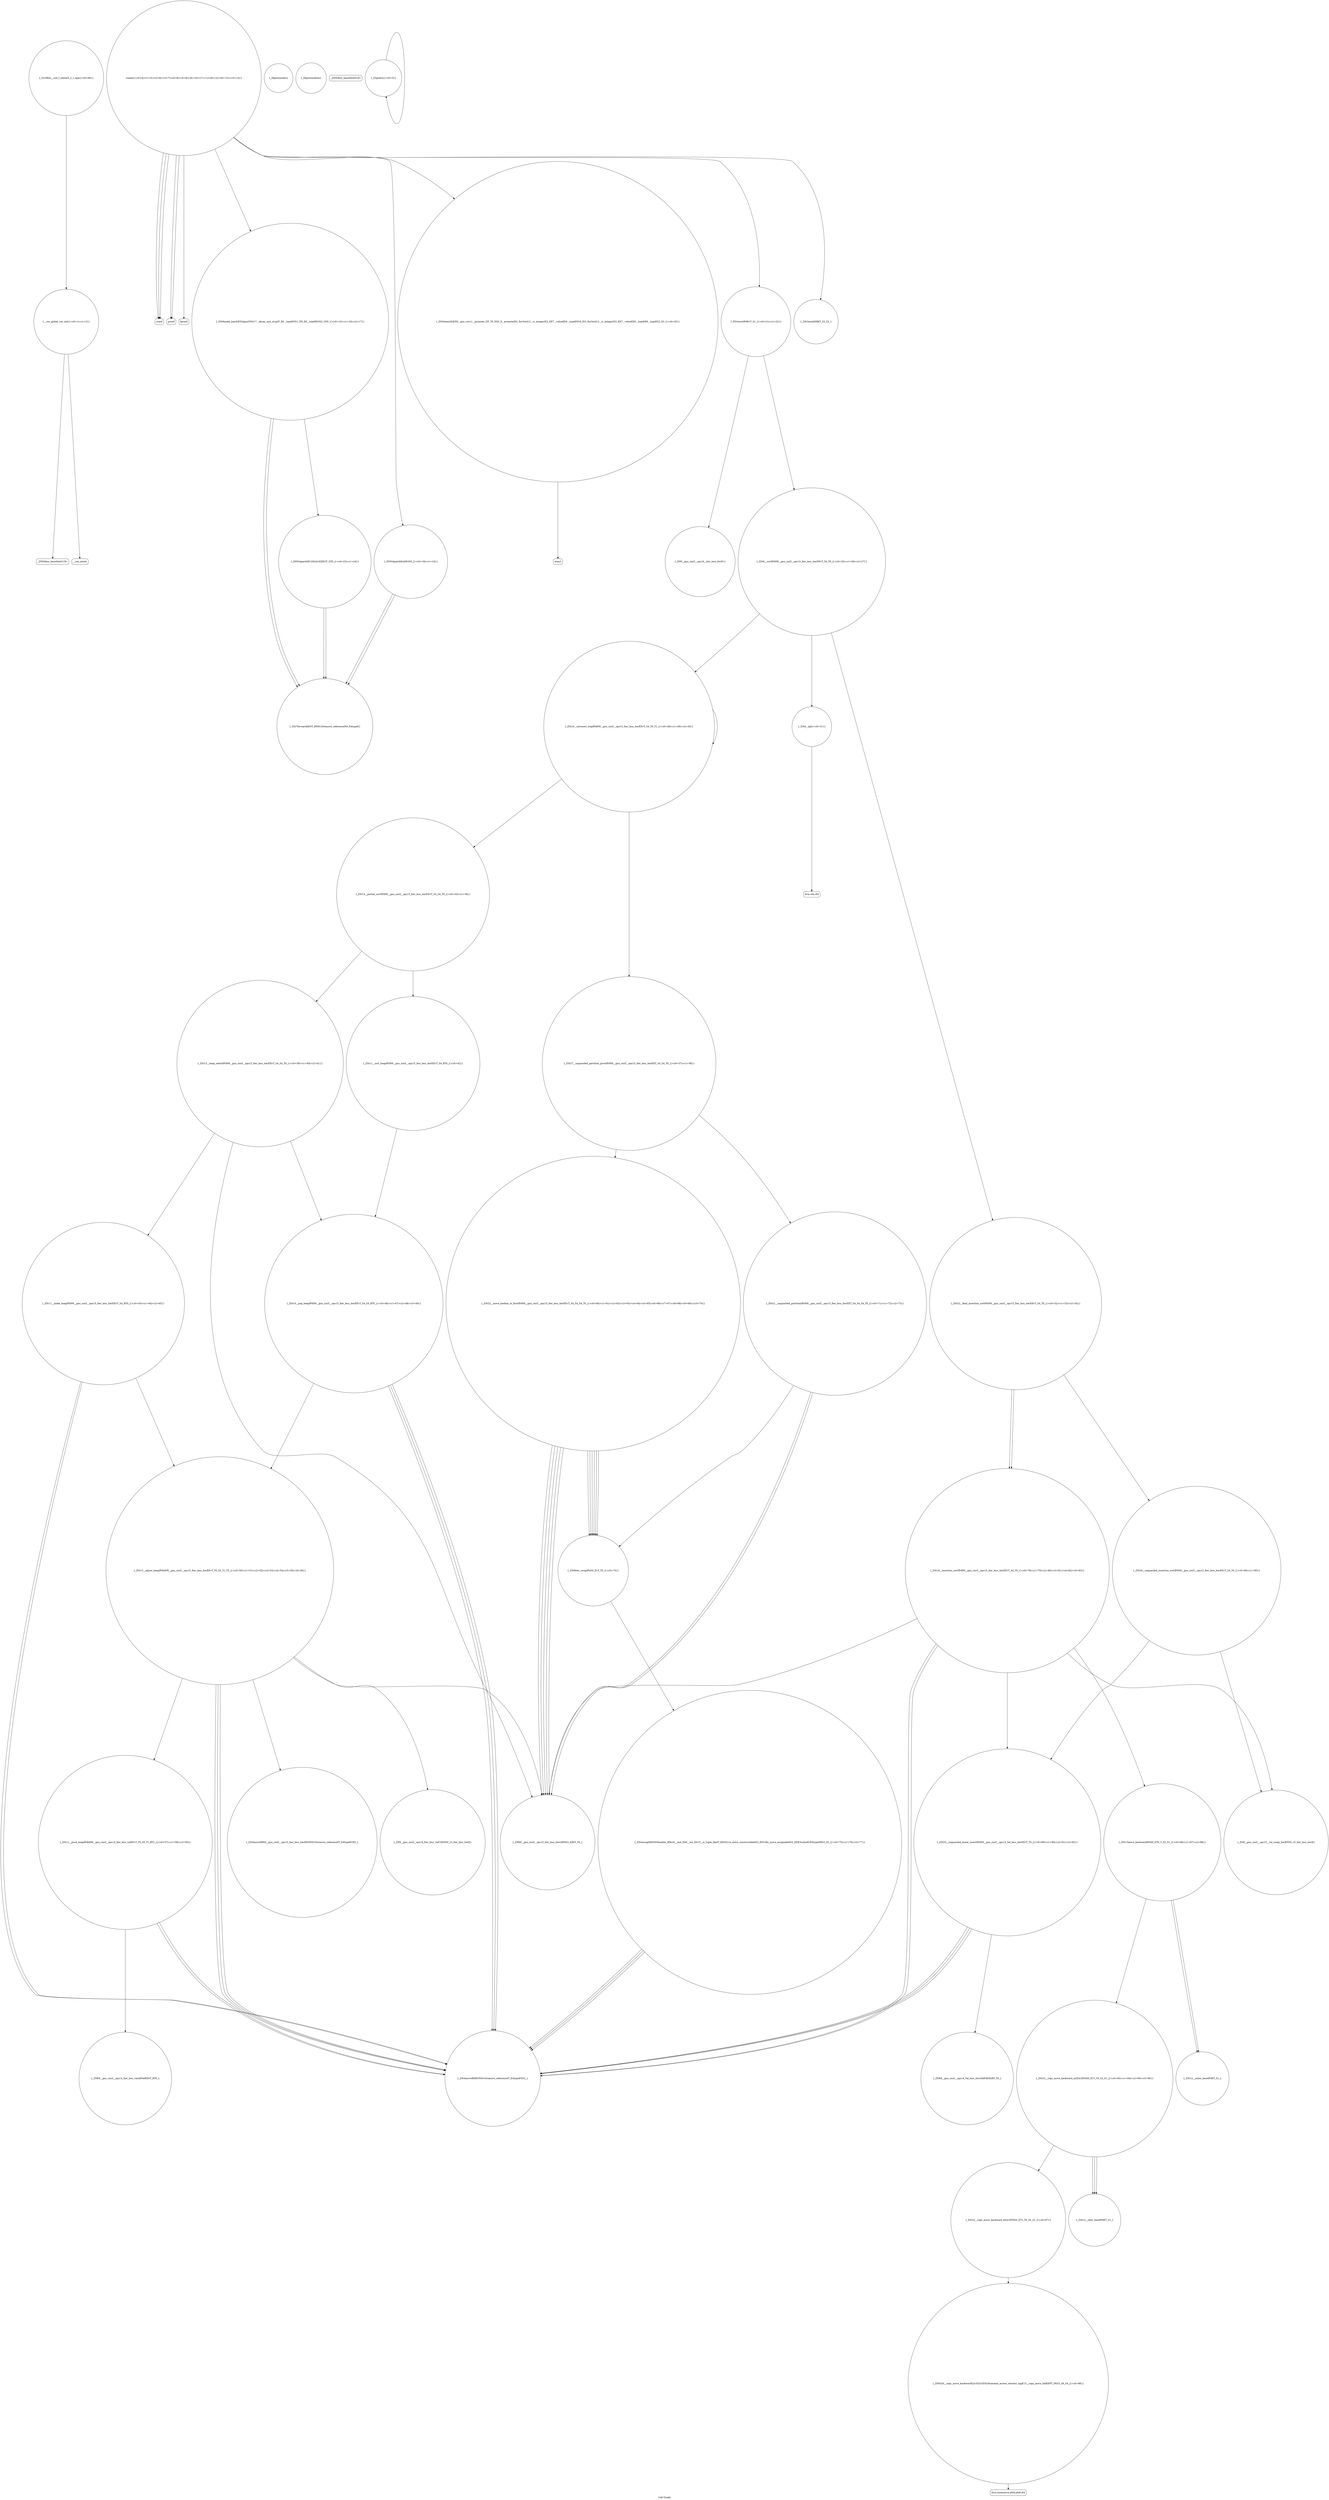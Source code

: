 digraph "Call Graph" {
	label="Call Graph";

	Node0x55a6981193e0 [shape=record,shape=circle,label="{__cxx_global_var_init|{<s0>1|<s1>2}}"];
	Node0x55a6981193e0:s0 -> Node0x55a698119460[color=black];
	Node0x55a6981193e0:s1 -> Node0x55a698119560[color=black];
	Node0x55a69811aa60 [shape=record,shape=circle,label="{_ZSt25__unguarded_linear_insertIPdN9__gnu_cxx5__ops14_Val_less_iterEEvT_T0_|{<s0>89|<s1>90|<s2>91|<s3>92}}"];
	Node0x55a69811aa60:s0 -> Node0x55a69811a360[color=black];
	Node0x55a69811aa60:s1 -> Node0x55a69811be80[color=black];
	Node0x55a69811aa60:s2 -> Node0x55a69811a360[color=black];
	Node0x55a69811aa60:s3 -> Node0x55a69811a360[color=black];
	Node0x55a698119760 [shape=record,shape=circle,label="{main|{<s0>4|<s1>5|<s2>6|<s3>7|<s4>8|<s5>9|<s6>10|<s7>11|<s8>12|<s9>13|<s10>14}}"];
	Node0x55a698119760:s0 -> Node0x55a6981197e0[color=black];
	Node0x55a698119760:s1 -> Node0x55a698119860[color=black];
	Node0x55a698119760:s2 -> Node0x55a6981198e0[color=black];
	Node0x55a698119760:s3 -> Node0x55a6981197e0[color=black];
	Node0x55a698119760:s4 -> Node0x55a6981197e0[color=black];
	Node0x55a698119760:s5 -> Node0x55a698119960[color=black];
	Node0x55a698119760:s6 -> Node0x55a6981199e0[color=black];
	Node0x55a698119760:s7 -> Node0x55a698119a60[color=black];
	Node0x55a698119760:s8 -> Node0x55a698119ae0[color=black];
	Node0x55a698119760:s9 -> Node0x55a698119b60[color=black];
	Node0x55a698119760:s10 -> Node0x55a698119860[color=black];
	Node0x55a69811be00 [shape=record,shape=Mrecord,label="{llvm.memmove.p0i8.p0i8.i64}"];
	Node0x55a698119ae0 [shape=record,shape=circle,label="{_ZSt4sortIPdEvT_S1_|{<s0>21|<s1>22}}"];
	Node0x55a698119ae0:s0 -> Node0x55a698119de0[color=black];
	Node0x55a698119ae0:s1 -> Node0x55a698119d60[color=black];
	Node0x55a698119e60 [shape=record,shape=circle,label="{_ZSt16__introsort_loopIPdlN9__gnu_cxx5__ops15_Iter_less_iterEEvT_S4_T0_T1_|{<s0>28|<s1>29|<s2>30}}"];
	Node0x55a698119e60:s0 -> Node0x55a698119fe0[color=black];
	Node0x55a698119e60:s1 -> Node0x55a69811a060[color=black];
	Node0x55a698119e60:s2 -> Node0x55a698119e60[color=black];
	Node0x55a69811a1e0 [shape=record,shape=circle,label="{_ZSt11__make_heapIPdN9__gnu_cxx5__ops15_Iter_less_iterEEvT_S4_RT0_|{<s0>43|<s1>44|<s2>45}}"];
	Node0x55a69811a1e0:s0 -> Node0x55a69811a360[color=black];
	Node0x55a69811a1e0:s1 -> Node0x55a69811a360[color=black];
	Node0x55a69811a1e0:s2 -> Node0x55a69811a3e0[color=black];
	Node0x55a69811a560 [shape=record,shape=circle,label="{_ZSt11__push_heapIPdldN9__gnu_cxx5__ops14_Iter_less_valEEvT_T0_S5_T1_RT2_|{<s0>57|<s1>58|<s2>59}}"];
	Node0x55a69811a560:s0 -> Node0x55a69811a5e0[color=black];
	Node0x55a69811a560:s1 -> Node0x55a69811a360[color=black];
	Node0x55a69811a560:s2 -> Node0x55a69811a360[color=black];
	Node0x55a69811a8e0 [shape=record,shape=circle,label="{_ZSt16__insertion_sortIPdN9__gnu_cxx5__ops15_Iter_less_iterEEvT_S4_T0_|{<s0>78|<s1>79|<s2>80|<s3>81|<s4>82|<s5>83}}"];
	Node0x55a69811a8e0:s0 -> Node0x55a69811a260[color=black];
	Node0x55a69811a8e0:s1 -> Node0x55a69811a360[color=black];
	Node0x55a69811a8e0:s2 -> Node0x55a69811a9e0[color=black];
	Node0x55a69811a8e0:s3 -> Node0x55a69811a360[color=black];
	Node0x55a69811a8e0:s4 -> Node0x55a69811aae0[color=black];
	Node0x55a69811a8e0:s5 -> Node0x55a69811aa60[color=black];
	Node0x55a6981195e0 [shape=record,shape=circle,label="{_Z6powmodxx}"];
	Node0x55a69811bc80 [shape=record,shape=circle,label="{_ZSt22__copy_move_backward_aILb1EPdS0_ET1_T0_S2_S1_|{<s0>97}}"];
	Node0x55a69811bc80:s0 -> Node0x55a69811bd80[color=black];
	Node0x55a698119960 [shape=record,shape=circle,label="{_ZSt9make_pairIiiESt4pairINSt17__decay_and_stripIT_E6__typeENS1_IT0_E6__typeEEOS2_OS5_|{<s0>15|<s1>16|<s2>17}}"];
	Node0x55a698119960:s0 -> Node0x55a698119be0[color=black];
	Node0x55a698119960:s1 -> Node0x55a698119be0[color=black];
	Node0x55a698119960:s2 -> Node0x55a698119c60[color=black];
	Node0x55a698119ce0 [shape=record,shape=Mrecord,label="{atan2}"];
	Node0x55a69811a060 [shape=record,shape=circle,label="{_ZSt27__unguarded_partition_pivotIPdN9__gnu_cxx5__ops15_Iter_less_iterEET_S4_S4_T0_|{<s0>37|<s1>38}}"];
	Node0x55a69811a060:s0 -> Node0x55a69811a660[color=black];
	Node0x55a69811a060:s1 -> Node0x55a69811a6e0[color=black];
	Node0x55a69811a3e0 [shape=record,shape=circle,label="{_ZSt13__adjust_heapIPdldN9__gnu_cxx5__ops15_Iter_less_iterEEvT_T0_S5_T1_T2_|{<s0>50|<s1>51|<s2>52|<s3>53|<s4>54|<s5>55|<s6>56}}"];
	Node0x55a69811a3e0:s0 -> Node0x55a69811a260[color=black];
	Node0x55a69811a3e0:s1 -> Node0x55a69811a360[color=black];
	Node0x55a69811a3e0:s2 -> Node0x55a69811a360[color=black];
	Node0x55a69811a3e0:s3 -> Node0x55a69811a460[color=black];
	Node0x55a69811a3e0:s4 -> Node0x55a69811a4e0[color=black];
	Node0x55a69811a3e0:s5 -> Node0x55a69811a360[color=black];
	Node0x55a69811a3e0:s6 -> Node0x55a69811a560[color=black];
	Node0x55a69811a760 [shape=record,shape=circle,label="{_ZSt9iter_swapIPdS0_EvT_T0_|{<s0>74}}"];
	Node0x55a69811a760:s0 -> Node0x55a69811a7e0[color=black];
	Node0x55a698119460 [shape=record,shape=Mrecord,label="{_ZNSt8ios_base4InitC1Ev}"];
	Node0x55a69811aae0 [shape=record,shape=circle,label="{_ZN9__gnu_cxx5__ops15__val_comp_iterENS0_15_Iter_less_iterE}"];
	Node0x55a6981197e0 [shape=record,shape=Mrecord,label="{scanf}"];
	Node0x55a69811be80 [shape=record,shape=circle,label="{_ZNK9__gnu_cxx5__ops14_Val_less_iterclIdPdEEbRT_T0_}"];
	Node0x55a698119b60 [shape=record,shape=circle,label="{_ZSt3minIiERKT_S2_S2_}"];
	Node0x55a698119ee0 [shape=record,shape=circle,label="{_ZSt4__lgl|{<s0>31}}"];
	Node0x55a698119ee0:s0 -> Node0x55a69811a860[color=black];
	Node0x55a69811a260 [shape=record,shape=circle,label="{_ZNK9__gnu_cxx5__ops15_Iter_less_iterclIPdS3_EEbT_T0_}"];
	Node0x55a69811a5e0 [shape=record,shape=circle,label="{_ZNK9__gnu_cxx5__ops14_Iter_less_valclIPddEEbT_RT0_}"];
	Node0x55a69811a960 [shape=record,shape=circle,label="{_ZSt26__unguarded_insertion_sortIPdN9__gnu_cxx5__ops15_Iter_less_iterEEvT_S4_T0_|{<s0>84|<s1>85}}"];
	Node0x55a69811a960:s0 -> Node0x55a69811aae0[color=black];
	Node0x55a69811a960:s1 -> Node0x55a69811aa60[color=black];
	Node0x55a698119660 [shape=record,shape=circle,label="{_Z6powmodxxx}"];
	Node0x55a69811bd00 [shape=record,shape=circle,label="{_ZSt12__niter_baseIPdET_S1_}"];
	Node0x55a6981199e0 [shape=record,shape=circle,label="{_ZNSt4pairIiiEaSEOS0_|{<s0>18|<s1>19}}"];
	Node0x55a6981199e0:s0 -> Node0x55a698119be0[color=black];
	Node0x55a6981199e0:s1 -> Node0x55a698119be0[color=black];
	Node0x55a698119d60 [shape=record,shape=circle,label="{_ZSt6__sortIPdN9__gnu_cxx5__ops15_Iter_less_iterEEvT_S4_T0_|{<s0>25|<s1>26|<s2>27}}"];
	Node0x55a698119d60:s0 -> Node0x55a698119ee0[color=black];
	Node0x55a698119d60:s1 -> Node0x55a698119e60[color=black];
	Node0x55a698119d60:s2 -> Node0x55a698119f60[color=black];
	Node0x55a69811a0e0 [shape=record,shape=circle,label="{_ZSt13__heap_selectIPdN9__gnu_cxx5__ops15_Iter_less_iterEEvT_S4_S4_T0_|{<s0>39|<s1>40|<s2>41}}"];
	Node0x55a69811a0e0:s0 -> Node0x55a69811a1e0[color=black];
	Node0x55a69811a0e0:s1 -> Node0x55a69811a260[color=black];
	Node0x55a69811a0e0:s2 -> Node0x55a69811a2e0[color=black];
	Node0x55a69811a460 [shape=record,shape=circle,label="{_ZSt4moveIRN9__gnu_cxx5__ops15_Iter_less_iterEEONSt16remove_referenceIT_E4typeEOS5_}"];
	Node0x55a69811a7e0 [shape=record,shape=circle,label="{_ZSt4swapIdENSt9enable_ifIXsr6__and_ISt6__not_ISt15__is_tuple_likeIT_EESt21is_move_constructibleIS3_ESt18is_move_assignableIS3_EEE5valueEvE4typeERS3_SC_|{<s0>75|<s1>76|<s2>77}}"];
	Node0x55a69811a7e0:s0 -> Node0x55a69811a360[color=black];
	Node0x55a69811a7e0:s1 -> Node0x55a69811a360[color=black];
	Node0x55a69811a7e0:s2 -> Node0x55a69811a360[color=black];
	Node0x55a6981194e0 [shape=record,shape=Mrecord,label="{_ZNSt8ios_base4InitD1Ev}"];
	Node0x55a69811ab60 [shape=record,shape=circle,label="{_ZSt23__copy_move_backward_a2ILb1EPdS0_ET1_T0_S2_S1_|{<s0>93|<s1>94|<s2>95|<s3>96}}"];
	Node0x55a69811ab60:s0 -> Node0x55a69811bd00[color=black];
	Node0x55a69811ab60:s1 -> Node0x55a69811bd00[color=black];
	Node0x55a69811ab60:s2 -> Node0x55a69811bd00[color=black];
	Node0x55a69811ab60:s3 -> Node0x55a69811bc80[color=black];
	Node0x55a698119860 [shape=record,shape=Mrecord,label="{printf}"];
	Node0x55a69811bf00 [shape=record,shape=circle,label="{_GLOBAL__sub_I_xllend3_2_1.cpp|{<s0>99}}"];
	Node0x55a69811bf00:s0 -> Node0x55a6981193e0[color=black];
	Node0x55a698119be0 [shape=record,shape=circle,label="{_ZSt7forwardIiEOT_RNSt16remove_referenceIS0_E4typeE}"];
	Node0x55a698119f60 [shape=record,shape=circle,label="{_ZSt22__final_insertion_sortIPdN9__gnu_cxx5__ops15_Iter_less_iterEEvT_S4_T0_|{<s0>32|<s1>33|<s2>34}}"];
	Node0x55a698119f60:s0 -> Node0x55a69811a8e0[color=black];
	Node0x55a698119f60:s1 -> Node0x55a69811a960[color=black];
	Node0x55a698119f60:s2 -> Node0x55a69811a8e0[color=black];
	Node0x55a69811a2e0 [shape=record,shape=circle,label="{_ZSt10__pop_heapIPdN9__gnu_cxx5__ops15_Iter_less_iterEEvT_S4_S4_RT0_|{<s0>46|<s1>47|<s2>48|<s3>49}}"];
	Node0x55a69811a2e0:s0 -> Node0x55a69811a360[color=black];
	Node0x55a69811a2e0:s1 -> Node0x55a69811a360[color=black];
	Node0x55a69811a2e0:s2 -> Node0x55a69811a360[color=black];
	Node0x55a69811a2e0:s3 -> Node0x55a69811a3e0[color=black];
	Node0x55a69811a660 [shape=record,shape=circle,label="{_ZSt22__move_median_to_firstIPdN9__gnu_cxx5__ops15_Iter_less_iterEEvT_S4_S4_S4_T0_|{<s0>60|<s1>61|<s2>62|<s3>63|<s4>64|<s5>65|<s6>66|<s7>67|<s8>68|<s9>69|<s10>70}}"];
	Node0x55a69811a660:s0 -> Node0x55a69811a260[color=black];
	Node0x55a69811a660:s1 -> Node0x55a69811a260[color=black];
	Node0x55a69811a660:s2 -> Node0x55a69811a760[color=black];
	Node0x55a69811a660:s3 -> Node0x55a69811a260[color=black];
	Node0x55a69811a660:s4 -> Node0x55a69811a760[color=black];
	Node0x55a69811a660:s5 -> Node0x55a69811a760[color=black];
	Node0x55a69811a660:s6 -> Node0x55a69811a260[color=black];
	Node0x55a69811a660:s7 -> Node0x55a69811a760[color=black];
	Node0x55a69811a660:s8 -> Node0x55a69811a260[color=black];
	Node0x55a69811a660:s9 -> Node0x55a69811a760[color=black];
	Node0x55a69811a660:s10 -> Node0x55a69811a760[color=black];
	Node0x55a69811a9e0 [shape=record,shape=circle,label="{_ZSt13move_backwardIPdS0_ET0_T_S2_S1_|{<s0>86|<s1>87|<s2>88}}"];
	Node0x55a69811a9e0:s0 -> Node0x55a69811bc00[color=black];
	Node0x55a69811a9e0:s1 -> Node0x55a69811bc00[color=black];
	Node0x55a69811a9e0:s2 -> Node0x55a69811ab60[color=black];
	Node0x55a6981196e0 [shape=record,shape=circle,label="{_Z3gcdxx|{<s0>3}}"];
	Node0x55a6981196e0:s0 -> Node0x55a6981196e0[color=black];
	Node0x55a69811bd80 [shape=record,shape=circle,label="{_ZNSt20__copy_move_backwardILb1ELb1ESt26random_access_iterator_tagE13__copy_move_bIdEEPT_PKS3_S6_S4_|{<s0>98}}"];
	Node0x55a69811bd80:s0 -> Node0x55a69811be00[color=black];
	Node0x55a698119a60 [shape=record,shape=circle,label="{_ZSt5atan2IiiEN9__gnu_cxx11__promote_2IT_T0_NS0_9__promoteIS2_Xsr3std12__is_integerIS2_EE7__valueEE6__typeENS4_IS3_Xsr3std12__is_integerIS3_EE7__valueEE6__typeEE6__typeES2_S3_|{<s0>20}}"];
	Node0x55a698119a60:s0 -> Node0x55a698119ce0[color=black];
	Node0x55a698119de0 [shape=record,shape=circle,label="{_ZN9__gnu_cxx5__ops16__iter_less_iterEv}"];
	Node0x55a69811a160 [shape=record,shape=circle,label="{_ZSt11__sort_heapIPdN9__gnu_cxx5__ops15_Iter_less_iterEEvT_S4_RT0_|{<s0>42}}"];
	Node0x55a69811a160:s0 -> Node0x55a69811a2e0[color=black];
	Node0x55a69811a4e0 [shape=record,shape=circle,label="{_ZN9__gnu_cxx5__ops14_Iter_less_valC2ENS0_15_Iter_less_iterE}"];
	Node0x55a69811a860 [shape=record,shape=Mrecord,label="{llvm.ctlz.i64}"];
	Node0x55a698119560 [shape=record,shape=Mrecord,label="{__cxa_atexit}"];
	Node0x55a69811bc00 [shape=record,shape=circle,label="{_ZSt12__miter_baseIPdET_S1_}"];
	Node0x55a6981198e0 [shape=record,shape=Mrecord,label="{fprintf}"];
	Node0x55a698119c60 [shape=record,shape=circle,label="{_ZNSt4pairIiiEC2IiiLb1EEEOT_OT0_|{<s0>23|<s1>24}}"];
	Node0x55a698119c60:s0 -> Node0x55a698119be0[color=black];
	Node0x55a698119c60:s1 -> Node0x55a698119be0[color=black];
	Node0x55a698119fe0 [shape=record,shape=circle,label="{_ZSt14__partial_sortIPdN9__gnu_cxx5__ops15_Iter_less_iterEEvT_S4_S4_T0_|{<s0>35|<s1>36}}"];
	Node0x55a698119fe0:s0 -> Node0x55a69811a0e0[color=black];
	Node0x55a698119fe0:s1 -> Node0x55a69811a160[color=black];
	Node0x55a69811a360 [shape=record,shape=circle,label="{_ZSt4moveIRdEONSt16remove_referenceIT_E4typeEOS2_}"];
	Node0x55a69811a6e0 [shape=record,shape=circle,label="{_ZSt21__unguarded_partitionIPdN9__gnu_cxx5__ops15_Iter_less_iterEET_S4_S4_S4_T0_|{<s0>71|<s1>72|<s2>73}}"];
	Node0x55a69811a6e0:s0 -> Node0x55a69811a260[color=black];
	Node0x55a69811a6e0:s1 -> Node0x55a69811a260[color=black];
	Node0x55a69811a6e0:s2 -> Node0x55a69811a760[color=black];
}
